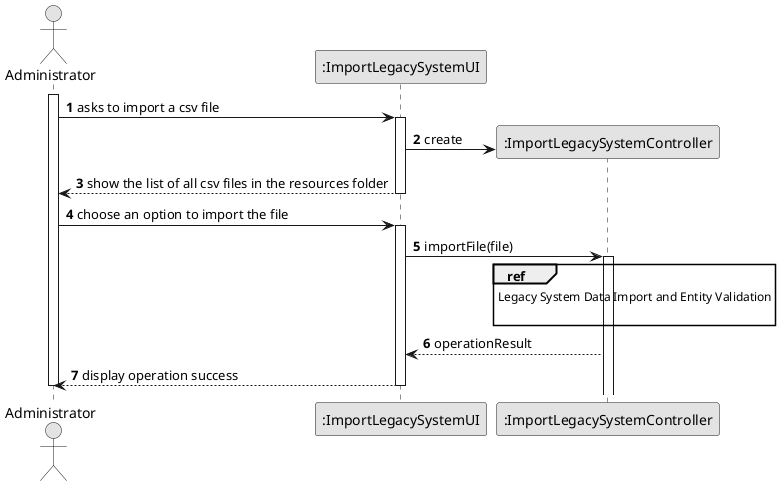 @startuml
skinparam monochrome true
skinparam packageStyle rectangle
skinparam shadowing false

autonumber

'hide footbox
actor "Administrator" as ADM
participant ":ImportLegacySystemUI" as UI
participant ":ImportLegacySystemController" as CTRL

activate ADM
ADM -> UI : asks to import a csv file
activate UI

UI-> CTRL** : create
'ref over CTRL
'    Get List of CSV Files
'end ref
UI --> ADM : show the list of all csv files in the resources folder
deactivate UI

ADM -> UI : choose an option to import the file
activate UI

UI -> CTRL : importFile(file)
activate CTRL

ref over CTRL
    Legacy System Data Import and Entity Validation

end ref

CTRL --> UI: operationResult

UI --> ADM : display operation success
deactivate UI

deactivate ADM
@enduml
